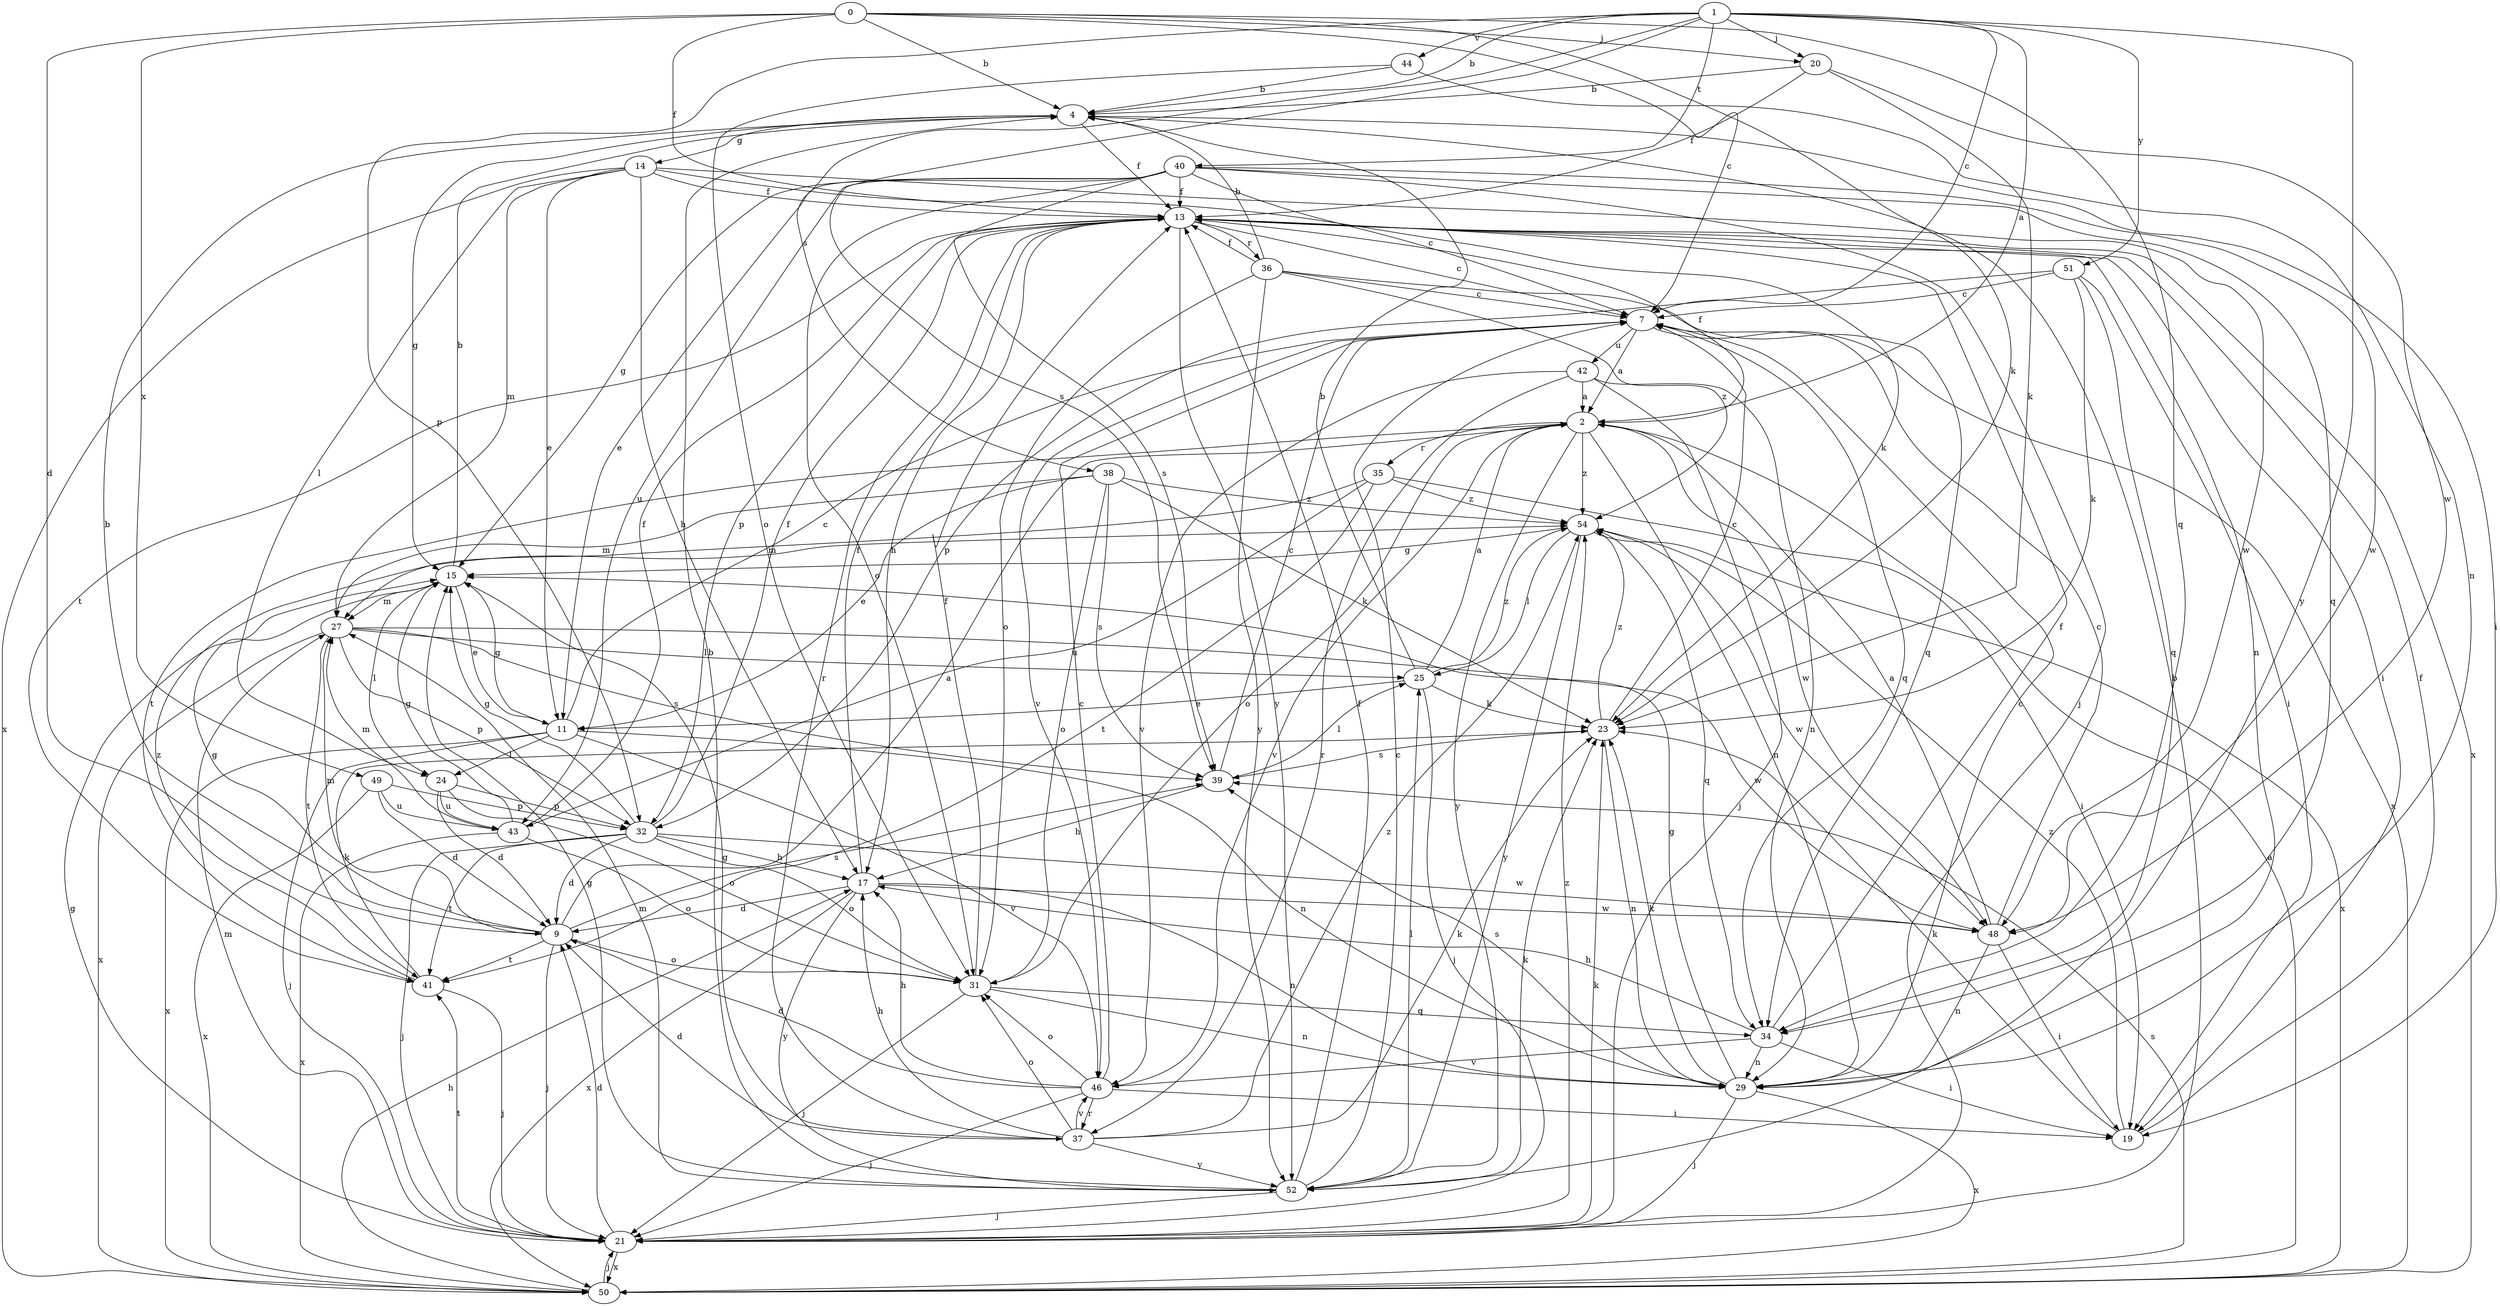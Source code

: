 strict digraph  {
0;
1;
2;
4;
7;
9;
11;
13;
14;
15;
17;
19;
20;
21;
23;
24;
25;
27;
29;
31;
32;
34;
35;
36;
37;
38;
39;
40;
41;
42;
43;
44;
46;
48;
49;
50;
51;
52;
54;
0 -> 4  [label=b];
0 -> 7  [label=c];
0 -> 9  [label=d];
0 -> 13  [label=f];
0 -> 20  [label=j];
0 -> 23  [label=k];
0 -> 34  [label=q];
0 -> 49  [label=x];
1 -> 2  [label=a];
1 -> 4  [label=b];
1 -> 7  [label=c];
1 -> 20  [label=j];
1 -> 32  [label=p];
1 -> 38  [label=s];
1 -> 39  [label=s];
1 -> 40  [label=t];
1 -> 44  [label=v];
1 -> 51  [label=y];
1 -> 52  [label=y];
2 -> 13  [label=f];
2 -> 29  [label=n];
2 -> 31  [label=o];
2 -> 35  [label=r];
2 -> 41  [label=t];
2 -> 46  [label=v];
2 -> 48  [label=w];
2 -> 52  [label=y];
2 -> 54  [label=z];
4 -> 13  [label=f];
4 -> 14  [label=g];
4 -> 15  [label=g];
4 -> 19  [label=i];
7 -> 2  [label=a];
7 -> 34  [label=q];
7 -> 42  [label=u];
7 -> 46  [label=v];
7 -> 50  [label=x];
9 -> 2  [label=a];
9 -> 4  [label=b];
9 -> 15  [label=g];
9 -> 21  [label=j];
9 -> 27  [label=m];
9 -> 31  [label=o];
9 -> 39  [label=s];
9 -> 41  [label=t];
11 -> 7  [label=c];
11 -> 15  [label=g];
11 -> 21  [label=j];
11 -> 24  [label=l];
11 -> 29  [label=n];
11 -> 46  [label=v];
11 -> 50  [label=x];
13 -> 7  [label=c];
13 -> 17  [label=h];
13 -> 19  [label=i];
13 -> 29  [label=n];
13 -> 32  [label=p];
13 -> 36  [label=r];
13 -> 37  [label=r];
13 -> 41  [label=t];
13 -> 50  [label=x];
13 -> 52  [label=y];
14 -> 11  [label=e];
14 -> 13  [label=f];
14 -> 17  [label=h];
14 -> 23  [label=k];
14 -> 24  [label=l];
14 -> 27  [label=m];
14 -> 48  [label=w];
14 -> 50  [label=x];
15 -> 4  [label=b];
15 -> 11  [label=e];
15 -> 24  [label=l];
15 -> 27  [label=m];
17 -> 9  [label=d];
17 -> 13  [label=f];
17 -> 29  [label=n];
17 -> 48  [label=w];
17 -> 50  [label=x];
17 -> 52  [label=y];
19 -> 13  [label=f];
19 -> 23  [label=k];
19 -> 54  [label=z];
20 -> 4  [label=b];
20 -> 13  [label=f];
20 -> 23  [label=k];
20 -> 48  [label=w];
21 -> 4  [label=b];
21 -> 9  [label=d];
21 -> 15  [label=g];
21 -> 23  [label=k];
21 -> 27  [label=m];
21 -> 41  [label=t];
21 -> 50  [label=x];
21 -> 54  [label=z];
23 -> 7  [label=c];
23 -> 29  [label=n];
23 -> 39  [label=s];
23 -> 54  [label=z];
24 -> 9  [label=d];
24 -> 31  [label=o];
24 -> 32  [label=p];
24 -> 43  [label=u];
25 -> 2  [label=a];
25 -> 4  [label=b];
25 -> 11  [label=e];
25 -> 21  [label=j];
25 -> 23  [label=k];
25 -> 54  [label=z];
27 -> 25  [label=l];
27 -> 32  [label=p];
27 -> 39  [label=s];
27 -> 41  [label=t];
27 -> 48  [label=w];
27 -> 50  [label=x];
29 -> 7  [label=c];
29 -> 15  [label=g];
29 -> 21  [label=j];
29 -> 23  [label=k];
29 -> 39  [label=s];
29 -> 50  [label=x];
31 -> 13  [label=f];
31 -> 21  [label=j];
31 -> 29  [label=n];
31 -> 34  [label=q];
32 -> 9  [label=d];
32 -> 13  [label=f];
32 -> 15  [label=g];
32 -> 17  [label=h];
32 -> 21  [label=j];
32 -> 31  [label=o];
32 -> 41  [label=t];
32 -> 48  [label=w];
34 -> 13  [label=f];
34 -> 17  [label=h];
34 -> 19  [label=i];
34 -> 29  [label=n];
34 -> 46  [label=v];
35 -> 19  [label=i];
35 -> 27  [label=m];
35 -> 41  [label=t];
35 -> 43  [label=u];
35 -> 54  [label=z];
36 -> 4  [label=b];
36 -> 7  [label=c];
36 -> 13  [label=f];
36 -> 31  [label=o];
36 -> 34  [label=q];
36 -> 52  [label=y];
36 -> 54  [label=z];
37 -> 9  [label=d];
37 -> 15  [label=g];
37 -> 17  [label=h];
37 -> 23  [label=k];
37 -> 31  [label=o];
37 -> 46  [label=v];
37 -> 52  [label=y];
37 -> 54  [label=z];
38 -> 11  [label=e];
38 -> 23  [label=k];
38 -> 27  [label=m];
38 -> 31  [label=o];
38 -> 39  [label=s];
38 -> 54  [label=z];
39 -> 7  [label=c];
39 -> 17  [label=h];
39 -> 25  [label=l];
40 -> 7  [label=c];
40 -> 11  [label=e];
40 -> 13  [label=f];
40 -> 15  [label=g];
40 -> 21  [label=j];
40 -> 31  [label=o];
40 -> 34  [label=q];
40 -> 39  [label=s];
40 -> 43  [label=u];
40 -> 48  [label=w];
41 -> 21  [label=j];
41 -> 23  [label=k];
41 -> 54  [label=z];
42 -> 2  [label=a];
42 -> 21  [label=j];
42 -> 29  [label=n];
42 -> 37  [label=r];
42 -> 46  [label=v];
43 -> 13  [label=f];
43 -> 15  [label=g];
43 -> 27  [label=m];
43 -> 31  [label=o];
43 -> 50  [label=x];
44 -> 4  [label=b];
44 -> 29  [label=n];
44 -> 31  [label=o];
46 -> 7  [label=c];
46 -> 9  [label=d];
46 -> 17  [label=h];
46 -> 19  [label=i];
46 -> 21  [label=j];
46 -> 31  [label=o];
46 -> 37  [label=r];
48 -> 2  [label=a];
48 -> 7  [label=c];
48 -> 19  [label=i];
48 -> 29  [label=n];
49 -> 9  [label=d];
49 -> 32  [label=p];
49 -> 43  [label=u];
49 -> 50  [label=x];
50 -> 2  [label=a];
50 -> 17  [label=h];
50 -> 21  [label=j];
50 -> 39  [label=s];
51 -> 7  [label=c];
51 -> 19  [label=i];
51 -> 23  [label=k];
51 -> 32  [label=p];
51 -> 34  [label=q];
52 -> 4  [label=b];
52 -> 7  [label=c];
52 -> 13  [label=f];
52 -> 15  [label=g];
52 -> 21  [label=j];
52 -> 23  [label=k];
52 -> 25  [label=l];
52 -> 27  [label=m];
54 -> 15  [label=g];
54 -> 25  [label=l];
54 -> 34  [label=q];
54 -> 48  [label=w];
54 -> 50  [label=x];
54 -> 52  [label=y];
}
